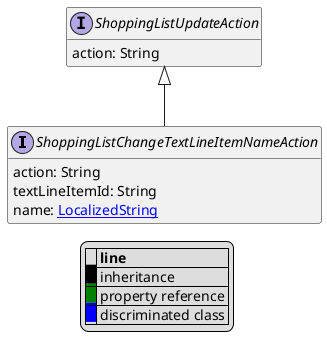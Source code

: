 @startuml

hide empty fields
hide empty methods
legend
|= |= line |
|<back:black>   </back>| inheritance |
|<back:green>   </back>| property reference |
|<back:blue>   </back>| discriminated class |
endlegend
interface ShoppingListChangeTextLineItemNameAction [[ShoppingListChangeTextLineItemNameAction.svg]] extends ShoppingListUpdateAction {
    action: String
    textLineItemId: String
    name: [[LocalizedString.svg LocalizedString]]
}
interface ShoppingListUpdateAction [[ShoppingListUpdateAction.svg]]  {
    action: String
}





@enduml
